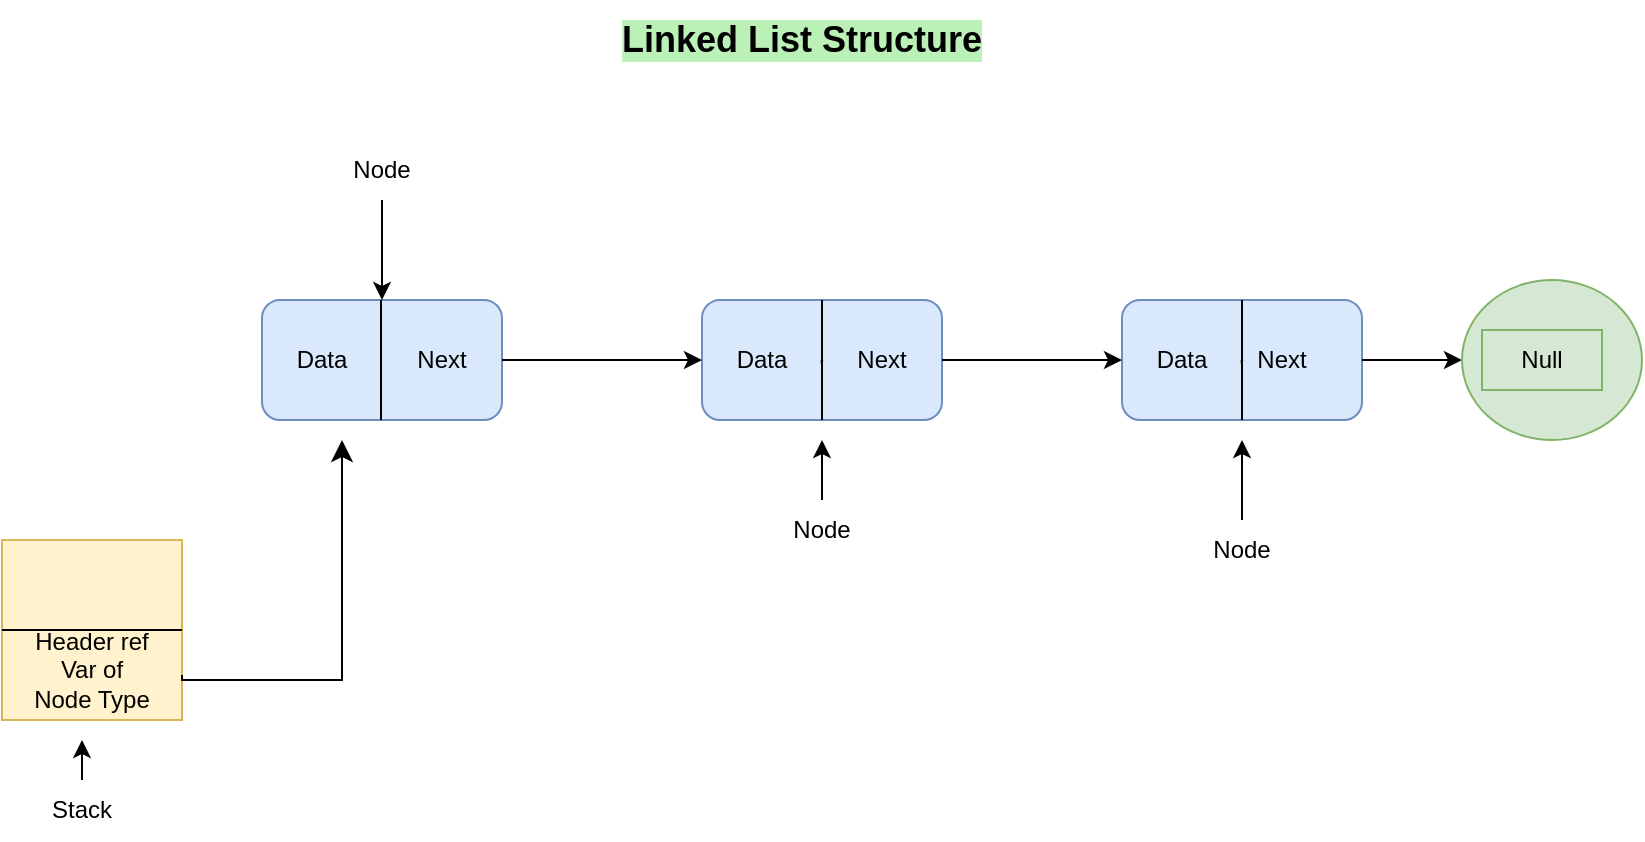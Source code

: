 <mxfile version="21.1.1" type="github">
  <diagram name="Page-1" id="1nL9TQ1vnK7N7BpVPl-F">
    <mxGraphModel dx="1050" dy="541" grid="1" gridSize="10" guides="1" tooltips="1" connect="1" arrows="1" fold="1" page="1" pageScale="1" pageWidth="850" pageHeight="1100" math="0" shadow="0">
      <root>
        <mxCell id="0" />
        <mxCell id="1" parent="0" />
        <mxCell id="vYLLrdccUFc6QPr2mEI5-1" value="" style="whiteSpace=wrap;html=1;aspect=fixed;direction=south;fillColor=#fff2cc;strokeColor=#d6b656;" vertex="1" parent="1">
          <mxGeometry x="60" y="310" width="90" height="90" as="geometry" />
        </mxCell>
        <mxCell id="vYLLrdccUFc6QPr2mEI5-2" value="" style="rounded=1;whiteSpace=wrap;html=1;fillColor=#dae8fc;strokeColor=#6c8ebf;" vertex="1" parent="1">
          <mxGeometry x="190" y="190" width="120" height="60" as="geometry" />
        </mxCell>
        <mxCell id="vYLLrdccUFc6QPr2mEI5-5" value="" style="endArrow=none;html=1;rounded=0;" edge="1" parent="1">
          <mxGeometry width="50" height="50" relative="1" as="geometry">
            <mxPoint x="249.5" y="250" as="sourcePoint" />
            <mxPoint x="249.5" y="230" as="targetPoint" />
            <Array as="points">
              <mxPoint x="249.5" y="220" />
              <mxPoint x="249.5" y="190" />
            </Array>
          </mxGeometry>
        </mxCell>
        <mxCell id="vYLLrdccUFc6QPr2mEI5-6" value="&lt;hr&gt;" style="rounded=1;whiteSpace=wrap;html=1;fillColor=#dae8fc;strokeColor=#6c8ebf;" vertex="1" parent="1">
          <mxGeometry x="410" y="190" width="120" height="60" as="geometry" />
        </mxCell>
        <mxCell id="vYLLrdccUFc6QPr2mEI5-7" value="&lt;hr&gt;" style="rounded=1;whiteSpace=wrap;html=1;fillColor=#dae8fc;strokeColor=#6c8ebf;" vertex="1" parent="1">
          <mxGeometry x="620" y="190" width="120" height="60" as="geometry" />
        </mxCell>
        <mxCell id="vYLLrdccUFc6QPr2mEI5-8" value="" style="endArrow=none;html=1;rounded=0;entryX=0.5;entryY=0;entryDx=0;entryDy=0;exitX=0.5;exitY=1;exitDx=0;exitDy=0;" edge="1" parent="1" source="vYLLrdccUFc6QPr2mEI5-6" target="vYLLrdccUFc6QPr2mEI5-6">
          <mxGeometry width="50" height="50" relative="1" as="geometry">
            <mxPoint x="400" y="310" as="sourcePoint" />
            <mxPoint x="450" y="260" as="targetPoint" />
          </mxGeometry>
        </mxCell>
        <mxCell id="vYLLrdccUFc6QPr2mEI5-9" value="" style="endArrow=none;html=1;rounded=0;entryX=0.5;entryY=0;entryDx=0;entryDy=0;exitX=0.5;exitY=1;exitDx=0;exitDy=0;" edge="1" parent="1" source="vYLLrdccUFc6QPr2mEI5-7" target="vYLLrdccUFc6QPr2mEI5-7">
          <mxGeometry width="50" height="50" relative="1" as="geometry">
            <mxPoint x="400" y="310" as="sourcePoint" />
            <mxPoint x="450" y="260" as="targetPoint" />
          </mxGeometry>
        </mxCell>
        <mxCell id="vYLLrdccUFc6QPr2mEI5-10" value="" style="endArrow=classic;html=1;rounded=0;entryX=0;entryY=0.5;entryDx=0;entryDy=0;exitX=1;exitY=0.5;exitDx=0;exitDy=0;" edge="1" parent="1" source="vYLLrdccUFc6QPr2mEI5-2" target="vYLLrdccUFc6QPr2mEI5-6">
          <mxGeometry width="50" height="50" relative="1" as="geometry">
            <mxPoint x="400" y="310" as="sourcePoint" />
            <mxPoint x="450" y="260" as="targetPoint" />
          </mxGeometry>
        </mxCell>
        <mxCell id="vYLLrdccUFc6QPr2mEI5-11" value="" style="endArrow=classic;html=1;rounded=0;entryX=0;entryY=0.5;entryDx=0;entryDy=0;exitX=1;exitY=0.5;exitDx=0;exitDy=0;" edge="1" parent="1" source="vYLLrdccUFc6QPr2mEI5-6" target="vYLLrdccUFc6QPr2mEI5-7">
          <mxGeometry width="50" height="50" relative="1" as="geometry">
            <mxPoint x="400" y="310" as="sourcePoint" />
            <mxPoint x="450" y="260" as="targetPoint" />
          </mxGeometry>
        </mxCell>
        <mxCell id="vYLLrdccUFc6QPr2mEI5-12" value="Data" style="text;html=1;strokeColor=none;fillColor=none;align=center;verticalAlign=middle;whiteSpace=wrap;rounded=0;" vertex="1" parent="1">
          <mxGeometry x="190" y="205" width="60" height="30" as="geometry" />
        </mxCell>
        <mxCell id="vYLLrdccUFc6QPr2mEI5-13" value="Next" style="text;html=1;strokeColor=none;fillColor=none;align=center;verticalAlign=middle;whiteSpace=wrap;rounded=0;" vertex="1" parent="1">
          <mxGeometry x="250" y="205" width="60" height="30" as="geometry" />
        </mxCell>
        <mxCell id="vYLLrdccUFc6QPr2mEI5-14" value="Data" style="text;html=1;strokeColor=none;fillColor=none;align=center;verticalAlign=middle;whiteSpace=wrap;rounded=0;" vertex="1" parent="1">
          <mxGeometry x="410" y="205" width="60" height="30" as="geometry" />
        </mxCell>
        <mxCell id="vYLLrdccUFc6QPr2mEI5-16" value="Next" style="text;html=1;strokeColor=none;fillColor=none;align=center;verticalAlign=middle;whiteSpace=wrap;rounded=0;" vertex="1" parent="1">
          <mxGeometry x="470" y="205" width="60" height="30" as="geometry" />
        </mxCell>
        <mxCell id="vYLLrdccUFc6QPr2mEI5-17" value="Data" style="text;html=1;strokeColor=none;fillColor=none;align=center;verticalAlign=middle;whiteSpace=wrap;rounded=0;" vertex="1" parent="1">
          <mxGeometry x="620" y="205" width="60" height="30" as="geometry" />
        </mxCell>
        <mxCell id="vYLLrdccUFc6QPr2mEI5-18" value="Next" style="text;html=1;strokeColor=none;fillColor=none;align=center;verticalAlign=middle;whiteSpace=wrap;rounded=0;" vertex="1" parent="1">
          <mxGeometry x="670" y="205" width="60" height="30" as="geometry" />
        </mxCell>
        <mxCell id="vYLLrdccUFc6QPr2mEI5-19" value="" style="endArrow=classic;html=1;rounded=0;exitX=1;exitY=0.5;exitDx=0;exitDy=0;" edge="1" parent="1" source="vYLLrdccUFc6QPr2mEI5-7">
          <mxGeometry width="50" height="50" relative="1" as="geometry">
            <mxPoint x="400" y="300" as="sourcePoint" />
            <mxPoint x="790" y="220" as="targetPoint" />
          </mxGeometry>
        </mxCell>
        <mxCell id="vYLLrdccUFc6QPr2mEI5-21" value="" style="ellipse;whiteSpace=wrap;html=1;fillColor=#d5e8d4;strokeColor=#82b366;" vertex="1" parent="1">
          <mxGeometry x="790" y="180" width="90" height="80" as="geometry" />
        </mxCell>
        <mxCell id="vYLLrdccUFc6QPr2mEI5-22" value="Null" style="text;html=1;strokeColor=#82b366;fillColor=#d5e8d4;align=center;verticalAlign=middle;whiteSpace=wrap;rounded=0;" vertex="1" parent="1">
          <mxGeometry x="800" y="205" width="60" height="30" as="geometry" />
        </mxCell>
        <mxCell id="vYLLrdccUFc6QPr2mEI5-24" value="" style="endArrow=classic;html=1;rounded=0;" edge="1" parent="1">
          <mxGeometry width="50" height="50" relative="1" as="geometry">
            <mxPoint x="470" y="290" as="sourcePoint" />
            <mxPoint x="470" y="260" as="targetPoint" />
          </mxGeometry>
        </mxCell>
        <mxCell id="vYLLrdccUFc6QPr2mEI5-25" value="Node" style="text;html=1;strokeColor=none;fillColor=none;align=center;verticalAlign=middle;whiteSpace=wrap;rounded=0;" vertex="1" parent="1">
          <mxGeometry x="440" y="290" width="60" height="30" as="geometry" />
        </mxCell>
        <mxCell id="vYLLrdccUFc6QPr2mEI5-26" value="" style="endArrow=classic;html=1;rounded=0;" edge="1" parent="1">
          <mxGeometry width="50" height="50" relative="1" as="geometry">
            <mxPoint x="250" y="140" as="sourcePoint" />
            <mxPoint x="250" y="190" as="targetPoint" />
          </mxGeometry>
        </mxCell>
        <mxCell id="vYLLrdccUFc6QPr2mEI5-27" value="Node" style="text;html=1;strokeColor=none;fillColor=none;align=center;verticalAlign=middle;whiteSpace=wrap;rounded=0;" vertex="1" parent="1">
          <mxGeometry x="220" y="110" width="60" height="30" as="geometry" />
        </mxCell>
        <mxCell id="vYLLrdccUFc6QPr2mEI5-28" value="" style="endArrow=classic;html=1;rounded=0;" edge="1" parent="1">
          <mxGeometry width="50" height="50" relative="1" as="geometry">
            <mxPoint x="680" y="300" as="sourcePoint" />
            <mxPoint x="680" y="260" as="targetPoint" />
          </mxGeometry>
        </mxCell>
        <mxCell id="vYLLrdccUFc6QPr2mEI5-29" value="Node" style="text;html=1;strokeColor=none;fillColor=none;align=center;verticalAlign=middle;whiteSpace=wrap;rounded=0;" vertex="1" parent="1">
          <mxGeometry x="650" y="300" width="60" height="30" as="geometry" />
        </mxCell>
        <mxCell id="vYLLrdccUFc6QPr2mEI5-31" value="" style="endArrow=none;html=1;rounded=0;exitX=0.5;exitY=1;exitDx=0;exitDy=0;entryX=0.5;entryY=0;entryDx=0;entryDy=0;" edge="1" parent="1" source="vYLLrdccUFc6QPr2mEI5-1" target="vYLLrdccUFc6QPr2mEI5-1">
          <mxGeometry width="50" height="50" relative="1" as="geometry">
            <mxPoint x="400" y="300" as="sourcePoint" />
            <mxPoint x="450" y="250" as="targetPoint" />
          </mxGeometry>
        </mxCell>
        <mxCell id="vYLLrdccUFc6QPr2mEI5-32" value="Header ref Var of Node Type" style="text;html=1;strokeColor=none;fillColor=none;align=center;verticalAlign=middle;whiteSpace=wrap;rounded=0;" vertex="1" parent="1">
          <mxGeometry x="75" y="360" width="60" height="30" as="geometry" />
        </mxCell>
        <mxCell id="vYLLrdccUFc6QPr2mEI5-34" value="" style="edgeStyle=segmentEdgeStyle;endArrow=classic;html=1;curved=0;rounded=0;endSize=8;startSize=8;sourcePerimeterSpacing=0;targetPerimeterSpacing=0;exitX=0.75;exitY=0;exitDx=0;exitDy=0;" edge="1" parent="1" source="vYLLrdccUFc6QPr2mEI5-1">
          <mxGeometry width="100" relative="1" as="geometry">
            <mxPoint x="110" y="280" as="sourcePoint" />
            <mxPoint x="230" y="260" as="targetPoint" />
            <Array as="points">
              <mxPoint x="150" y="380" />
              <mxPoint x="230" y="380" />
            </Array>
          </mxGeometry>
        </mxCell>
        <mxCell id="vYLLrdccUFc6QPr2mEI5-37" value="Stack" style="text;html=1;strokeColor=none;fillColor=none;align=center;verticalAlign=middle;whiteSpace=wrap;rounded=0;" vertex="1" parent="1">
          <mxGeometry x="70" y="430" width="60" height="30" as="geometry" />
        </mxCell>
        <mxCell id="vYLLrdccUFc6QPr2mEI5-40" value="" style="endArrow=classic;html=1;rounded=0;exitX=0.5;exitY=0;exitDx=0;exitDy=0;" edge="1" parent="1" source="vYLLrdccUFc6QPr2mEI5-37">
          <mxGeometry width="50" height="50" relative="1" as="geometry">
            <mxPoint x="400" y="290" as="sourcePoint" />
            <mxPoint x="100" y="410" as="targetPoint" />
          </mxGeometry>
        </mxCell>
        <mxCell id="vYLLrdccUFc6QPr2mEI5-41" value="Linked List Structure" style="text;html=1;strokeColor=none;fillColor=none;align=center;verticalAlign=middle;whiteSpace=wrap;rounded=0;fontStyle=1;labelBackgroundColor=#bbf0b7;fontSize=18;" vertex="1" parent="1">
          <mxGeometry x="360" y="40" width="200" height="40" as="geometry" />
        </mxCell>
      </root>
    </mxGraphModel>
  </diagram>
</mxfile>
